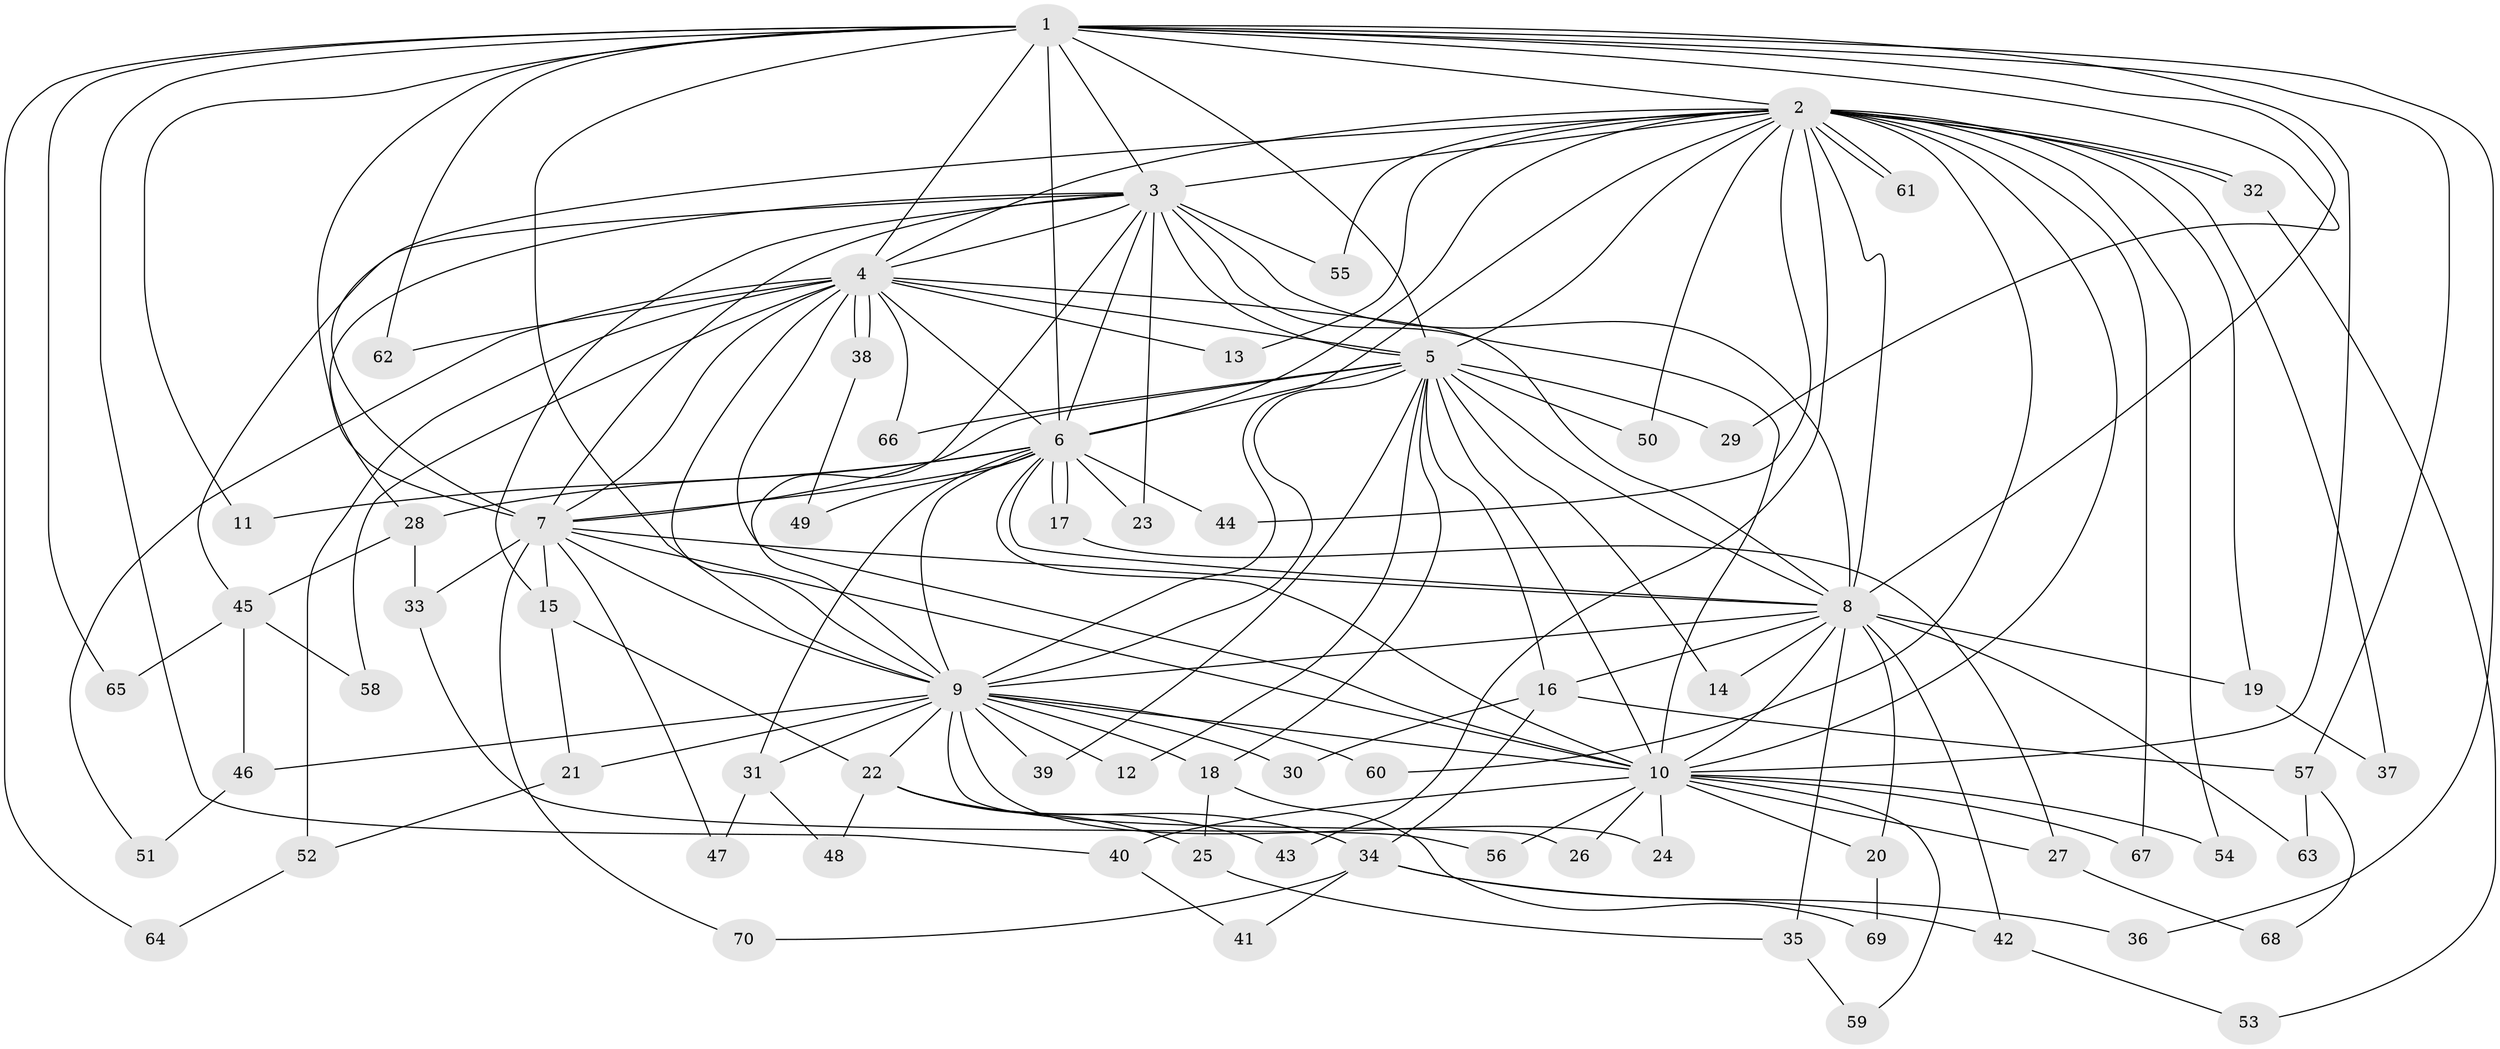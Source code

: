 // Generated by graph-tools (version 1.1) at 2025/25/03/09/25 03:25:45]
// undirected, 70 vertices, 165 edges
graph export_dot {
graph [start="1"]
  node [color=gray90,style=filled];
  1;
  2;
  3;
  4;
  5;
  6;
  7;
  8;
  9;
  10;
  11;
  12;
  13;
  14;
  15;
  16;
  17;
  18;
  19;
  20;
  21;
  22;
  23;
  24;
  25;
  26;
  27;
  28;
  29;
  30;
  31;
  32;
  33;
  34;
  35;
  36;
  37;
  38;
  39;
  40;
  41;
  42;
  43;
  44;
  45;
  46;
  47;
  48;
  49;
  50;
  51;
  52;
  53;
  54;
  55;
  56;
  57;
  58;
  59;
  60;
  61;
  62;
  63;
  64;
  65;
  66;
  67;
  68;
  69;
  70;
  1 -- 2;
  1 -- 3;
  1 -- 4;
  1 -- 5;
  1 -- 6;
  1 -- 7;
  1 -- 8;
  1 -- 9;
  1 -- 10;
  1 -- 11;
  1 -- 29;
  1 -- 36;
  1 -- 40;
  1 -- 57;
  1 -- 62;
  1 -- 64;
  1 -- 65;
  2 -- 3;
  2 -- 4;
  2 -- 5;
  2 -- 6;
  2 -- 7;
  2 -- 8;
  2 -- 9;
  2 -- 10;
  2 -- 13;
  2 -- 19;
  2 -- 32;
  2 -- 32;
  2 -- 37;
  2 -- 43;
  2 -- 44;
  2 -- 50;
  2 -- 54;
  2 -- 55;
  2 -- 60;
  2 -- 61;
  2 -- 61;
  2 -- 67;
  3 -- 4;
  3 -- 5;
  3 -- 6;
  3 -- 7;
  3 -- 8;
  3 -- 9;
  3 -- 10;
  3 -- 15;
  3 -- 23;
  3 -- 28;
  3 -- 45;
  3 -- 55;
  4 -- 5;
  4 -- 6;
  4 -- 7;
  4 -- 8;
  4 -- 9;
  4 -- 10;
  4 -- 13;
  4 -- 38;
  4 -- 38;
  4 -- 51;
  4 -- 52;
  4 -- 58;
  4 -- 62;
  4 -- 66;
  5 -- 6;
  5 -- 7;
  5 -- 8;
  5 -- 9;
  5 -- 10;
  5 -- 12;
  5 -- 14;
  5 -- 16;
  5 -- 18;
  5 -- 29;
  5 -- 39;
  5 -- 50;
  5 -- 66;
  6 -- 7;
  6 -- 8;
  6 -- 9;
  6 -- 10;
  6 -- 11;
  6 -- 17;
  6 -- 17;
  6 -- 23;
  6 -- 28;
  6 -- 31;
  6 -- 44;
  6 -- 49;
  7 -- 8;
  7 -- 9;
  7 -- 10;
  7 -- 15;
  7 -- 33;
  7 -- 47;
  7 -- 70;
  8 -- 9;
  8 -- 10;
  8 -- 14;
  8 -- 16;
  8 -- 19;
  8 -- 20;
  8 -- 35;
  8 -- 42;
  8 -- 63;
  9 -- 10;
  9 -- 12;
  9 -- 18;
  9 -- 21;
  9 -- 22;
  9 -- 24;
  9 -- 26;
  9 -- 30;
  9 -- 31;
  9 -- 39;
  9 -- 46;
  9 -- 60;
  10 -- 20;
  10 -- 24;
  10 -- 26;
  10 -- 27;
  10 -- 40;
  10 -- 54;
  10 -- 56;
  10 -- 59;
  10 -- 67;
  15 -- 21;
  15 -- 22;
  16 -- 30;
  16 -- 34;
  16 -- 57;
  17 -- 27;
  18 -- 25;
  18 -- 69;
  19 -- 37;
  20 -- 69;
  21 -- 52;
  22 -- 25;
  22 -- 34;
  22 -- 43;
  22 -- 48;
  25 -- 35;
  27 -- 68;
  28 -- 33;
  28 -- 45;
  31 -- 47;
  31 -- 48;
  32 -- 53;
  33 -- 56;
  34 -- 36;
  34 -- 41;
  34 -- 42;
  34 -- 70;
  35 -- 59;
  38 -- 49;
  40 -- 41;
  42 -- 53;
  45 -- 46;
  45 -- 58;
  45 -- 65;
  46 -- 51;
  52 -- 64;
  57 -- 63;
  57 -- 68;
}
